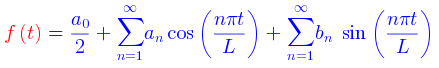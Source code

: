 {
  "sha1": "gtojjs7cbarmlzlb2abadijc8o39m3e",
  "insertion": {
    "when": "2024-06-01T09:03:08.334Z",
    "url": "http://forum.plantuml.net/7708/formatting-options-inside-%40startmath-%40endmath",
    "user": "plantuml@gmail.com"
  }
}
@startmath
color(red)(f(t))=color(blue)((a_0)/2 + sum_(n=1)^ooa_ncos((npit)/L)+sum_(n=1)^oo b_n\ sin((npit)/L))
@endmath
